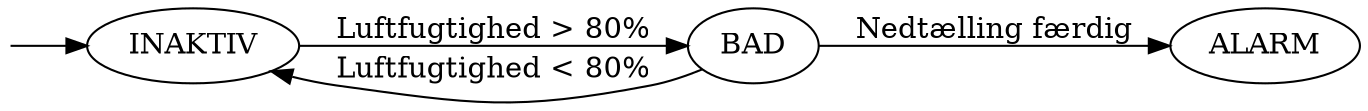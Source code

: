 digraph G {
  margin=0;
  rankdir=LR;
  "" [shape = none, width=0, height=0, margin=0]
  "" -> "INAKTIV"
  "INAKTIV" -> "BAD" [label="Luftfugtighed > 80%"]
  "BAD" -> "INAKTIV" [label="Luftfugtighed < 80%"]
  "BAD" -> "ALARM" [label="Nedtælling færdig"]
#  "ALARM" -> "INAKTIV" [label="Slå alarm fra"]
}
